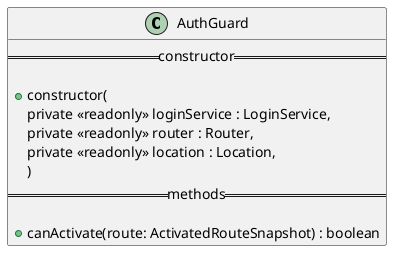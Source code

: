 @startuml AuthGuard diagram
class AuthGuard {
  ==constructor==

  + constructor(
    private <<readonly>> loginService : LoginService,
    private <<readonly>> router : Router,
    private <<readonly>> location : Location,
    )
  ==methods==

  + canActivate(route: ActivatedRouteSnapshot) : boolean
}
@enduml
